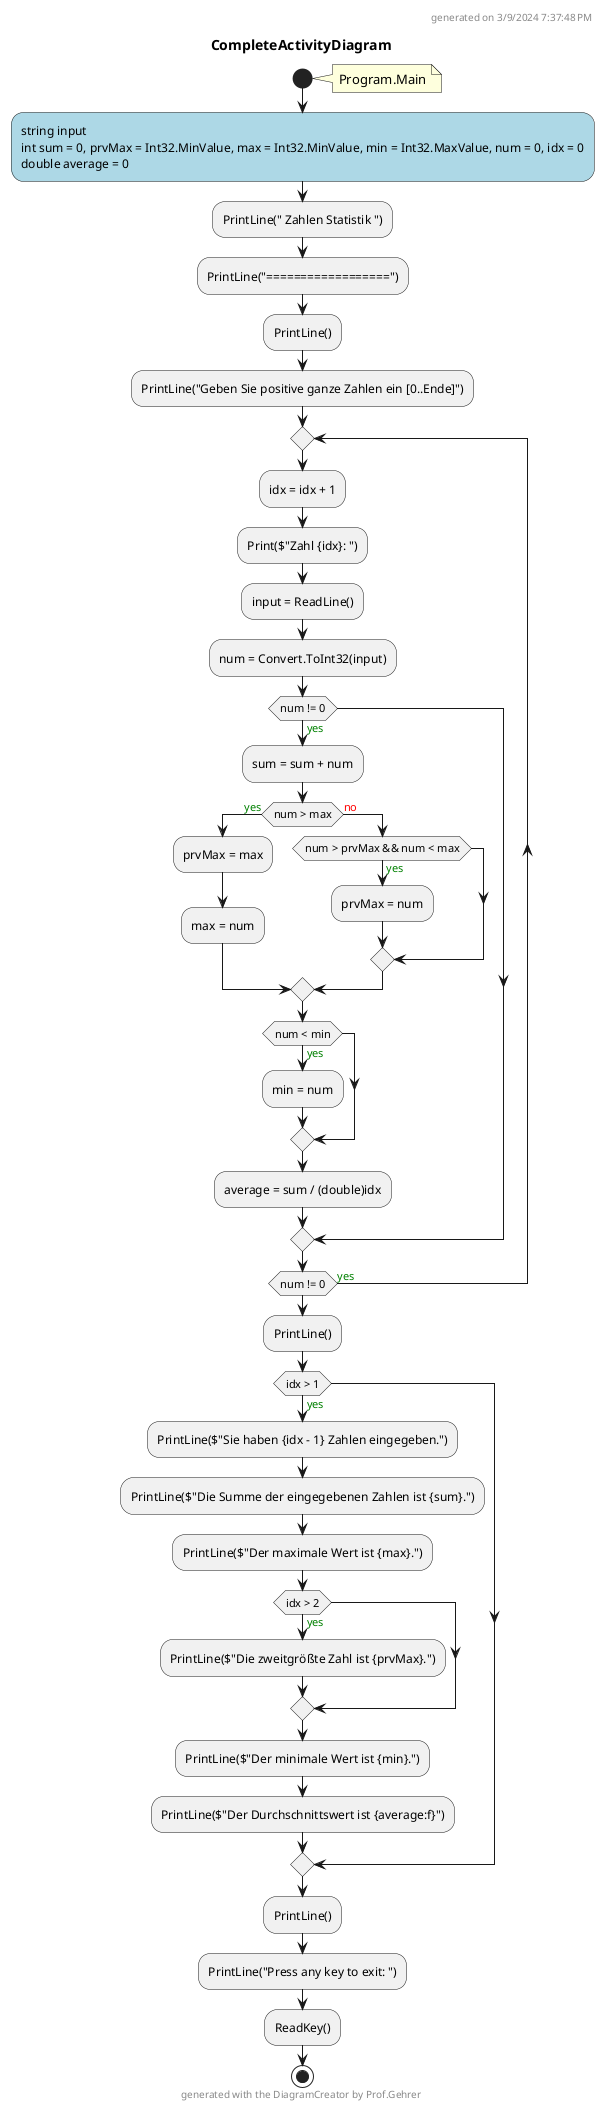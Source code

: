 @startuml CompleteActivityDiagram
header
generated on 3/9/2024 7:37:48 PM
end header
title CompleteActivityDiagram
start
note right:  Program.Main
#LightBlue:string input
int sum = 0, prvMax = Int32.MinValue, max = Int32.MinValue, min = Int32.MaxValue, num = 0, idx = 0
double average = 0;
:PrintLine(" Zahlen Statistik ");
:PrintLine("==================");
:PrintLine();
:PrintLine("Geben Sie positive ganze Zahlen ein [0..Ende]");
repeat
    :idx = idx + 1;
    :Print($"Zahl {idx}: ");
    :input = ReadLine();
    :num = Convert.ToInt32(input);
    if (num != 0) then (<color:green>yes)
        :sum = sum + num;
        if (num > max) then (<color:green>yes)
            :prvMax = max;
            :max = num;
          else (<color:red>no)
            if (num > prvMax && num < max) then (<color:green>yes)
                :prvMax = num;
            endif
        endif
        if (num < min) then (<color:green>yes)
            :min = num;
        endif
        :average = sum / (double)idx;
    endif
repeat while (num != 0) is (<color:green>yes)
:PrintLine();
if (idx > 1) then (<color:green>yes)
    :PrintLine($"Sie haben {idx - 1} Zahlen eingegeben.");
    :PrintLine($"Die Summe der eingegebenen Zahlen ist {sum}.");
    :PrintLine($"Der maximale Wert ist {max}.");
    if (idx > 2) then (<color:green>yes)
        :PrintLine($"Die zweitgrößte Zahl ist {prvMax}.");
    endif
    :PrintLine($"Der minimale Wert ist {min}.");
    :PrintLine($"Der Durchschnittswert ist {average:f}");
endif
:PrintLine();
:PrintLine("Press any key to exit: ");
:ReadKey();
stop
footer
generated with the DiagramCreator by Prof.Gehrer
end footer
@enduml
